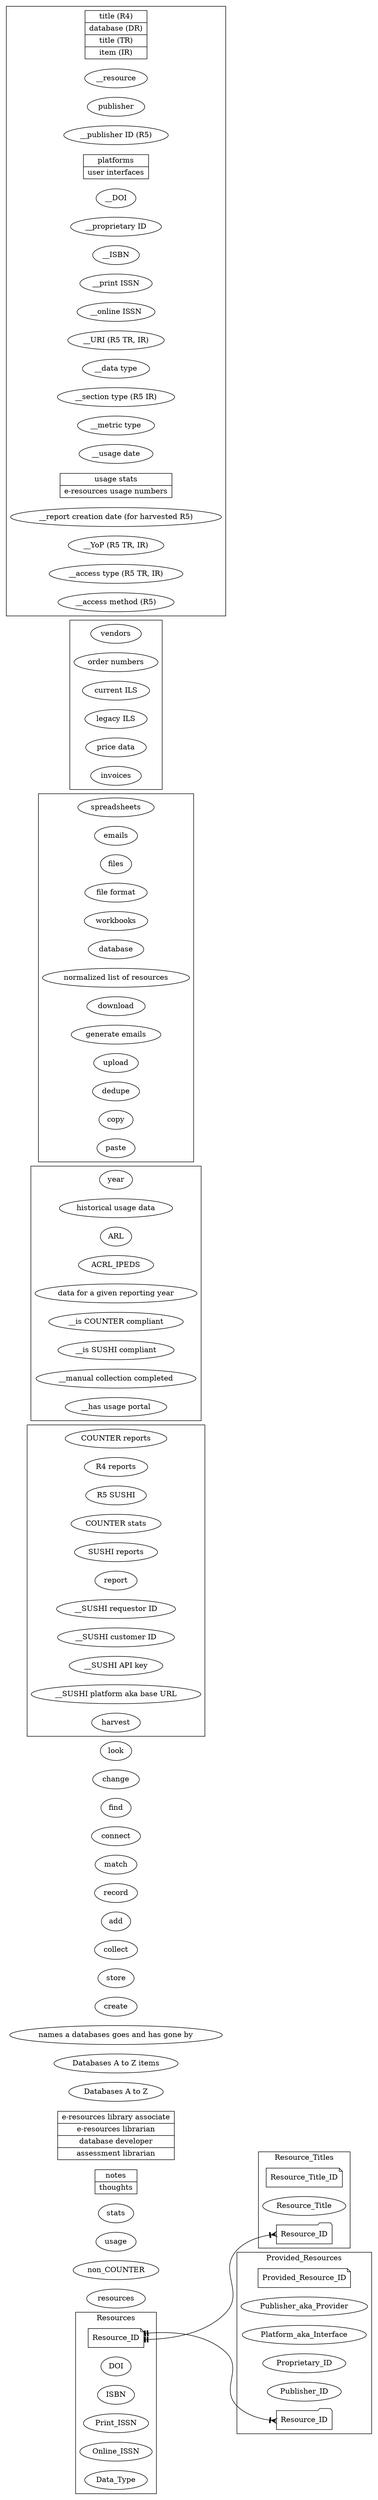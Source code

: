 digraph erd_and_classes {
    graph [rankdir = "LR"]
    /*
        ellipse = field/attribute
        note = PK
        folder = FK
        Mrecord = methods
        teeodot = 0..1 (unique but optional)
        crowodot = 0..N (optional, not unique)
        teetee = 1..1 (exactly one)
        crowtee = 1..N (neither optional nor unique)

        Starting with two underscores means not from user stories
    */

    /* *** ESTABLISHED RELATIONS/CLASSES *** */

    // RELATIONS/CLASSES

    subgraph cluster_Resource_Titles {
        label="Resource_Titles"

        // Attributes
        Resource_Title_ID [shape="note"]
        Resource_Title
        Resource_ID_in_Resource_Titles [
            label="Resource_ID"
            shape="folder"
        ]

        // Methods
    }


    subgraph cluster_Resources {
        label="Resources"

        // Attributes
        Resource_ID [shape="note"]
        DOI
        ISBN
        Print_ISSN
        Online_ISSN
        Data_Type // The initial list from R4 reports will have the less specific R4 types derived from the type of report itself. Should the R5 types overwrite these values or go in their own field?

        // Methods
    }


    subgraph cluster_Provided_Resources {
        label="Provided_Resources"

        // Attributes
        Provided_Resource_ID [shape="note"]
        Publisher_aka_Provider
        Platform_aka_Interface
        Proprietary_ID
        Publisher_ID // This is found in R5 only—how to add it?
        Resource_ID_in_Provided_Resources [
            label="Resource_ID"
            shape="folder"
        ]

        // Methods
    }


    // RELATIONSHIPS
    /*
        Establish relationships from the PK (tail) to the FK (head)
        table --------(can connect to)---------[optionality]--(and)--[cardinality]-->other table
        arrowhead = how PK table can connect to FK table
        arrowtail = how FK table can connect to PK table
    */
    Resource_ID -> Resource_ID_in_Resource_Titles [
        dir="both"
        arrowhead="crowtee"
        arrowtail="teetee"
    ]
    Resource_ID -> Resource_ID_in_Provided_Resources [
        dir="both"
        arrowhead="crowtee"
        arrowtail="teetee"
    ]


    /* *** OBJECTS TO BE ORGANIZED *** */

    // Nouns: Classes or Attributes
    resources
    non_COUNTER usage stats
    notes [
        shape="record"
        label="notes|thoughts"
    ]
    librarians [
        shape="record"
        label="e-resources library associate|e-resources librarian|database developer|assessment librarian"
    ]
    "Databases A to Z"
    "Databases A to Z items"
    "names a databases goes and has gone by"
    /* Do these need to be kept?
        reference
        location
        databases
        aggregator
        initial database data
        unique resource list
        platform and_or vendor issued correction notices (possibly a subset of notes)
    */

    //Verbs: Methods
    create
    store
    collect
    add notes
    record
    match
    connect
    find
    change
    look

    /* Do these need to be kept?
        send
        automatically sum
        add
        know
        organize
        has gone by
        use
        start
        pulled
        submitted
    */

    subgraph cluster_COUNTER_Terms {
        // Nouns: Classes or Attributes
        "COUNTER reports"
        "R4 reports"
        "R5 SUSHI"
        "COUNTER stats"
        "SUSHI reports"
        report
        "__SUSHI requestor ID"
        "__SUSHI customer ID"
        "__SUSHI API key"
        "__SUSHI platform aka base URL"
        // Verbs: Methods
        harvest
    }

    subgraph cluster_Annual_Collection_Terms{
        // Nouns: Classes or Attributes
        year
        "historical usage data"
        ARL
        ACRL_IPEDS
        "data for a given reporting year"
        "__is COUNTER compliant"
        "__is SUSHI compliant"
        "__manual collection completed"
        "__has usage portal"
        // Verbs: Methods
    }

    subgraph cluster_Technical_Terms {
        // Nouns: Classes or Attributes
        spreadsheets
        emails
        files
        "file format"
        workbooks
        database
        "normalized list of resources"
        // Verbs: Methods
        download
        "generate emails"
        upload
        dedupe
        copy
        paste
    }

    subgraph cluster_Acquisitions_Terms {
        // Nouns: Classes or Attributes
        vendors
        "order numbers"
        "current ILS"
        "legacy ILS"
        "price data"
        invoices
        // Verbs: Methods
    }

    subgraph cluster_COUNTER_Report_Data {
        // Nouns: Classes or Attributes
        __resource_title [
            shape="record"
            label="title (R4)|database (DR)|title (TR)|item (IR)"
        ]
        __resource publisher
        "__publisher ID (R5)"
        platforms [
            shape="record"
            label="platforms|user interfaces"
        ]
        __DOI
        "__proprietary ID"
        __ISBN
        "__print ISSN"
        "__online ISSN"
        "__URI (R5 TR, IR)"
        "__data type"
        "__section type (R5 IR)"
        "__metric type"
        "__usage date"
        usage_statistics_count [
            shape="record"
            label="usage stats|e-resources usage numbers"
        ]
        "__report creation date (for harvested R5)"
        "__YoP (R5 TR, IR)"
        "__access type (R5 TR, IR)"
        "__access method (R5)"
        // Verbs: Methods
    }
}